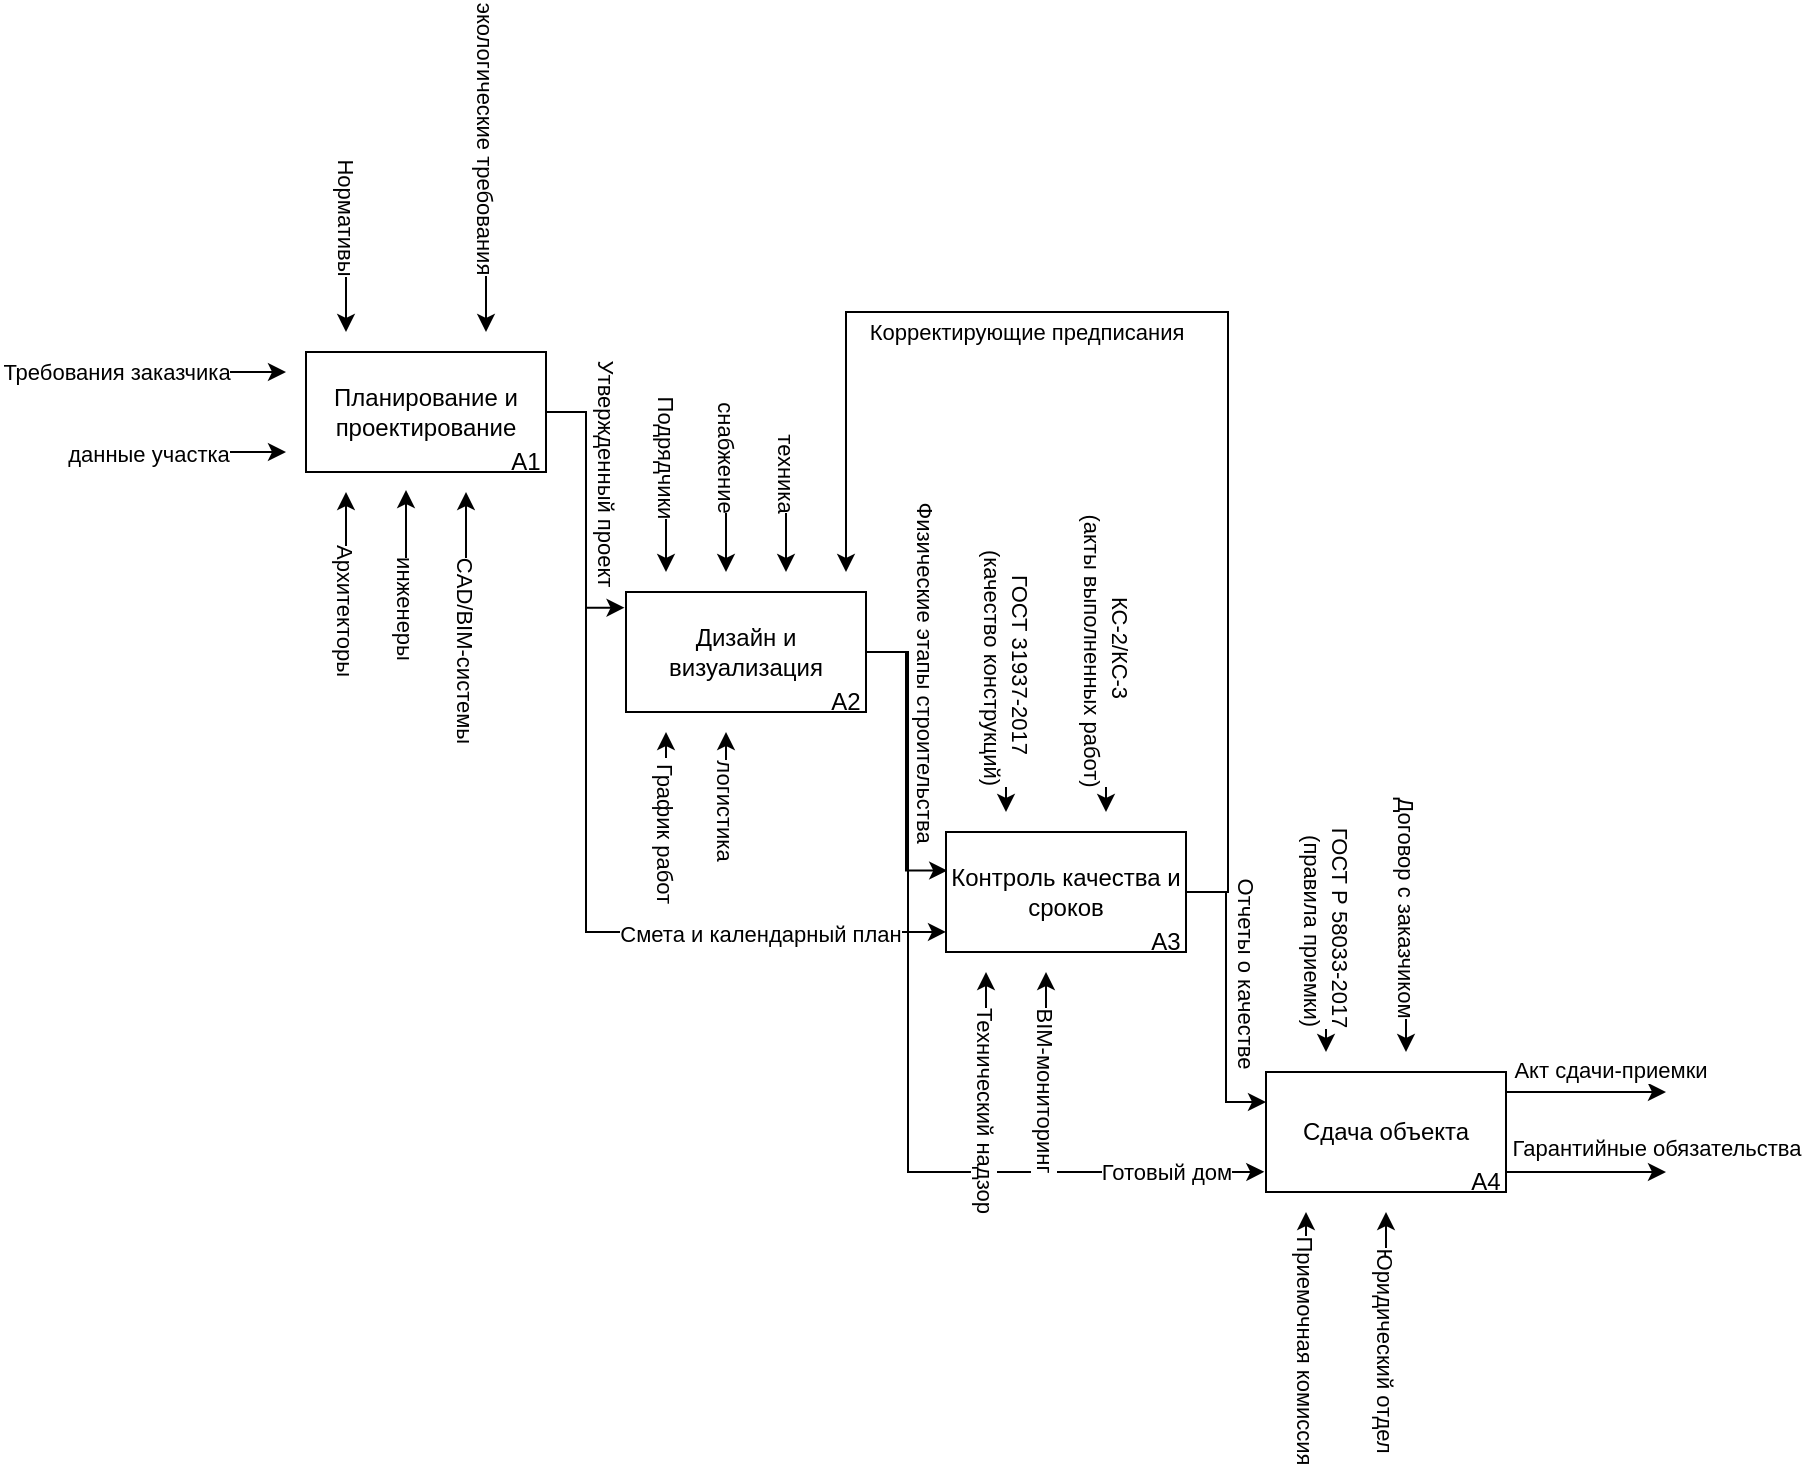 <mxfile version="26.2.8">
  <diagram name="Страница — 1" id="Im8Hkbp46C7QYjV59Hgn">
    <mxGraphModel dx="783" dy="1215" grid="1" gridSize="10" guides="1" tooltips="1" connect="1" arrows="1" fold="1" page="1" pageScale="1" pageWidth="827" pageHeight="1169" math="0" shadow="0">
      <root>
        <mxCell id="0" />
        <mxCell id="1" parent="0" />
        <mxCell id="pv4b56lPpnPDwdpj_agd-19" style="edgeStyle=orthogonalEdgeStyle;rounded=0;orthogonalLoop=1;jettySize=auto;html=1;entryX=-0.006;entryY=0.131;entryDx=0;entryDy=0;entryPerimeter=0;" edge="1" parent="1" source="pv4b56lPpnPDwdpj_agd-1" target="pv4b56lPpnPDwdpj_agd-2">
          <mxGeometry relative="1" as="geometry" />
        </mxCell>
        <mxCell id="pv4b56lPpnPDwdpj_agd-20" value="Утвержденный проект" style="edgeLabel;html=1;align=center;verticalAlign=middle;resizable=0;points=[];rotation=90;" vertex="1" connectable="0" parent="pv4b56lPpnPDwdpj_agd-19">
          <mxGeometry x="-0.079" y="-1" relative="1" as="geometry">
            <mxPoint x="11" y="-13" as="offset" />
          </mxGeometry>
        </mxCell>
        <mxCell id="pv4b56lPpnPDwdpj_agd-1" value="Планирование и проектирование" style="rounded=0;whiteSpace=wrap;html=1;" vertex="1" parent="1">
          <mxGeometry x="240" y="300" width="120" height="60" as="geometry" />
        </mxCell>
        <mxCell id="pv4b56lPpnPDwdpj_agd-52" style="edgeStyle=orthogonalEdgeStyle;rounded=0;orthogonalLoop=1;jettySize=auto;html=1;entryX=-0.007;entryY=0.832;entryDx=0;entryDy=0;entryPerimeter=0;" edge="1" parent="1" source="pv4b56lPpnPDwdpj_agd-2" target="pv4b56lPpnPDwdpj_agd-25">
          <mxGeometry relative="1" as="geometry">
            <mxPoint x="710" y="720" as="targetPoint" />
            <Array as="points">
              <mxPoint x="541" y="450" />
              <mxPoint x="541" y="710" />
              <mxPoint x="710" y="710" />
            </Array>
          </mxGeometry>
        </mxCell>
        <mxCell id="pv4b56lPpnPDwdpj_agd-53" value="Готовый дом" style="edgeLabel;html=1;align=center;verticalAlign=middle;resizable=0;points=[];" vertex="1" connectable="0" parent="pv4b56lPpnPDwdpj_agd-52">
          <mxGeometry x="0.785" relative="1" as="geometry">
            <mxPoint as="offset" />
          </mxGeometry>
        </mxCell>
        <mxCell id="pv4b56lPpnPDwdpj_agd-2" value="Дизайн и визуализация" style="rounded=0;whiteSpace=wrap;html=1;" vertex="1" parent="1">
          <mxGeometry x="400" y="420" width="120" height="60" as="geometry" />
        </mxCell>
        <mxCell id="pv4b56lPpnPDwdpj_agd-47" style="edgeStyle=orthogonalEdgeStyle;rounded=0;orthogonalLoop=1;jettySize=auto;html=1;" edge="1" parent="1" source="pv4b56lPpnPDwdpj_agd-3">
          <mxGeometry relative="1" as="geometry">
            <mxPoint x="510" y="410" as="targetPoint" />
            <Array as="points">
              <mxPoint x="701" y="570" />
              <mxPoint x="701" y="280" />
              <mxPoint x="510" y="280" />
            </Array>
          </mxGeometry>
        </mxCell>
        <mxCell id="pv4b56lPpnPDwdpj_agd-48" value="Корректирующие предписания" style="edgeLabel;html=1;align=center;verticalAlign=middle;resizable=0;points=[];rotation=0;" vertex="1" connectable="0" parent="pv4b56lPpnPDwdpj_agd-47">
          <mxGeometry x="0.845" y="1" relative="1" as="geometry">
            <mxPoint x="89" y="-71" as="offset" />
          </mxGeometry>
        </mxCell>
        <mxCell id="pv4b56lPpnPDwdpj_agd-50" style="edgeStyle=orthogonalEdgeStyle;rounded=0;orthogonalLoop=1;jettySize=auto;html=1;entryX=0;entryY=0.25;entryDx=0;entryDy=0;" edge="1" parent="1" source="pv4b56lPpnPDwdpj_agd-3" target="pv4b56lPpnPDwdpj_agd-25">
          <mxGeometry relative="1" as="geometry" />
        </mxCell>
        <mxCell id="pv4b56lPpnPDwdpj_agd-51" value="Отчеты о качестве" style="edgeLabel;html=1;align=center;verticalAlign=middle;resizable=0;points=[];rotation=90;" vertex="1" connectable="0" parent="pv4b56lPpnPDwdpj_agd-50">
          <mxGeometry x="-0.584" relative="1" as="geometry">
            <mxPoint x="10" y="30" as="offset" />
          </mxGeometry>
        </mxCell>
        <mxCell id="pv4b56lPpnPDwdpj_agd-3" value="Контроль качества и сроков" style="rounded=0;whiteSpace=wrap;html=1;" vertex="1" parent="1">
          <mxGeometry x="560" y="540" width="120" height="60" as="geometry" />
        </mxCell>
        <mxCell id="pv4b56lPpnPDwdpj_agd-4" value="" style="endArrow=classic;html=1;rounded=0;" edge="1" parent="1">
          <mxGeometry width="50" height="50" relative="1" as="geometry">
            <mxPoint x="260" y="240" as="sourcePoint" />
            <mxPoint x="260" y="290" as="targetPoint" />
          </mxGeometry>
        </mxCell>
        <mxCell id="pv4b56lPpnPDwdpj_agd-7" value="Нормативы" style="edgeLabel;html=1;align=center;verticalAlign=middle;resizable=0;points=[];rotation=90;" vertex="1" connectable="0" parent="pv4b56lPpnPDwdpj_agd-4">
          <mxGeometry x="-0.922" relative="1" as="geometry">
            <mxPoint y="-10" as="offset" />
          </mxGeometry>
        </mxCell>
        <mxCell id="pv4b56lPpnPDwdpj_agd-5" value="" style="endArrow=classic;html=1;rounded=0;" edge="1" parent="1">
          <mxGeometry width="50" height="50" relative="1" as="geometry">
            <mxPoint x="330" y="240" as="sourcePoint" />
            <mxPoint x="330" y="290" as="targetPoint" />
          </mxGeometry>
        </mxCell>
        <mxCell id="pv4b56lPpnPDwdpj_agd-6" value="экологические требования" style="edgeLabel;html=1;align=center;verticalAlign=middle;resizable=0;points=[];rotation=90;" vertex="1" connectable="0" parent="pv4b56lPpnPDwdpj_agd-5">
          <mxGeometry x="-0.503" relative="1" as="geometry">
            <mxPoint y="-60" as="offset" />
          </mxGeometry>
        </mxCell>
        <mxCell id="pv4b56lPpnPDwdpj_agd-8" value="A1" style="text;html=1;align=center;verticalAlign=middle;whiteSpace=wrap;rounded=0;" vertex="1" parent="1">
          <mxGeometry x="340" y="350" width="20" height="10" as="geometry" />
        </mxCell>
        <mxCell id="pv4b56lPpnPDwdpj_agd-9" value="A2" style="text;html=1;align=center;verticalAlign=middle;whiteSpace=wrap;rounded=0;" vertex="1" parent="1">
          <mxGeometry x="500" y="470" width="20" height="10" as="geometry" />
        </mxCell>
        <mxCell id="pv4b56lPpnPDwdpj_agd-10" value="A3" style="text;html=1;align=center;verticalAlign=middle;whiteSpace=wrap;rounded=0;" vertex="1" parent="1">
          <mxGeometry x="660" y="590" width="20" height="10" as="geometry" />
        </mxCell>
        <mxCell id="pv4b56lPpnPDwdpj_agd-11" value="" style="endArrow=classic;html=1;rounded=0;" edge="1" parent="1">
          <mxGeometry width="50" height="50" relative="1" as="geometry">
            <mxPoint x="260" y="410" as="sourcePoint" />
            <mxPoint x="260" y="370" as="targetPoint" />
          </mxGeometry>
        </mxCell>
        <mxCell id="pv4b56lPpnPDwdpj_agd-12" value="Архитекторы" style="edgeLabel;html=1;align=center;verticalAlign=middle;resizable=0;points=[];rotation=90;" vertex="1" connectable="0" parent="pv4b56lPpnPDwdpj_agd-11">
          <mxGeometry x="-0.922" relative="1" as="geometry">
            <mxPoint y="20" as="offset" />
          </mxGeometry>
        </mxCell>
        <mxCell id="pv4b56lPpnPDwdpj_agd-13" value="" style="endArrow=classic;html=1;rounded=0;" edge="1" parent="1">
          <mxGeometry width="50" height="50" relative="1" as="geometry">
            <mxPoint x="320" y="410" as="sourcePoint" />
            <mxPoint x="320" y="370" as="targetPoint" />
          </mxGeometry>
        </mxCell>
        <mxCell id="pv4b56lPpnPDwdpj_agd-14" value="CAD/BIM-системы" style="edgeLabel;html=1;align=center;verticalAlign=middle;resizable=0;points=[];rotation=90;" vertex="1" connectable="0" parent="pv4b56lPpnPDwdpj_agd-13">
          <mxGeometry x="-0.922" relative="1" as="geometry">
            <mxPoint y="40" as="offset" />
          </mxGeometry>
        </mxCell>
        <mxCell id="pv4b56lPpnPDwdpj_agd-15" value="" style="endArrow=classic;html=1;rounded=0;" edge="1" parent="1">
          <mxGeometry width="50" height="50" relative="1" as="geometry">
            <mxPoint x="180" y="310" as="sourcePoint" />
            <mxPoint x="230" y="310" as="targetPoint" />
          </mxGeometry>
        </mxCell>
        <mxCell id="pv4b56lPpnPDwdpj_agd-17" value="Требования заказчика" style="edgeLabel;html=1;align=center;verticalAlign=middle;resizable=0;points=[];" vertex="1" connectable="0" parent="pv4b56lPpnPDwdpj_agd-15">
          <mxGeometry x="-0.427" relative="1" as="geometry">
            <mxPoint x="-50" as="offset" />
          </mxGeometry>
        </mxCell>
        <mxCell id="pv4b56lPpnPDwdpj_agd-16" value="" style="endArrow=classic;html=1;rounded=0;" edge="1" parent="1">
          <mxGeometry width="50" height="50" relative="1" as="geometry">
            <mxPoint x="180" y="350" as="sourcePoint" />
            <mxPoint x="230" y="350" as="targetPoint" />
          </mxGeometry>
        </mxCell>
        <mxCell id="pv4b56lPpnPDwdpj_agd-18" value="данные участка" style="edgeLabel;html=1;align=center;verticalAlign=middle;resizable=0;points=[];" vertex="1" connectable="0" parent="pv4b56lPpnPDwdpj_agd-16">
          <mxGeometry x="-0.569" y="-1" relative="1" as="geometry">
            <mxPoint x="-30" as="offset" />
          </mxGeometry>
        </mxCell>
        <mxCell id="pv4b56lPpnPDwdpj_agd-21" value="" style="endArrow=classic;html=1;rounded=0;" edge="1" parent="1">
          <mxGeometry width="50" height="50" relative="1" as="geometry">
            <mxPoint x="290" y="409" as="sourcePoint" />
            <mxPoint x="290" y="369" as="targetPoint" />
          </mxGeometry>
        </mxCell>
        <mxCell id="pv4b56lPpnPDwdpj_agd-22" value="инженеры" style="edgeLabel;html=1;align=center;verticalAlign=middle;resizable=0;points=[];rotation=90;" vertex="1" connectable="0" parent="pv4b56lPpnPDwdpj_agd-21">
          <mxGeometry x="-0.922" relative="1" as="geometry">
            <mxPoint y="20" as="offset" />
          </mxGeometry>
        </mxCell>
        <mxCell id="pv4b56lPpnPDwdpj_agd-23" style="edgeStyle=orthogonalEdgeStyle;rounded=0;orthogonalLoop=1;jettySize=auto;html=1;entryX=0;entryY=0.833;entryDx=0;entryDy=0;entryPerimeter=0;" edge="1" parent="1" source="pv4b56lPpnPDwdpj_agd-1" target="pv4b56lPpnPDwdpj_agd-3">
          <mxGeometry relative="1" as="geometry">
            <Array as="points">
              <mxPoint x="380" y="330" />
              <mxPoint x="380" y="590" />
            </Array>
          </mxGeometry>
        </mxCell>
        <mxCell id="pv4b56lPpnPDwdpj_agd-24" value="Смета и календарный план" style="edgeLabel;html=1;align=center;verticalAlign=middle;resizable=0;points=[];" vertex="1" connectable="0" parent="pv4b56lPpnPDwdpj_agd-23">
          <mxGeometry x="0.594" y="-1" relative="1" as="geometry">
            <mxPoint as="offset" />
          </mxGeometry>
        </mxCell>
        <mxCell id="pv4b56lPpnPDwdpj_agd-25" value="Сдача объекта" style="rounded=0;whiteSpace=wrap;html=1;" vertex="1" parent="1">
          <mxGeometry x="720" y="660" width="120" height="60" as="geometry" />
        </mxCell>
        <mxCell id="pv4b56lPpnPDwdpj_agd-26" value="A4" style="text;html=1;align=center;verticalAlign=middle;whiteSpace=wrap;rounded=0;" vertex="1" parent="1">
          <mxGeometry x="820" y="710" width="20" height="10" as="geometry" />
        </mxCell>
        <mxCell id="pv4b56lPpnPDwdpj_agd-27" value="" style="endArrow=classic;html=1;rounded=0;" edge="1" parent="1">
          <mxGeometry width="50" height="50" relative="1" as="geometry">
            <mxPoint x="420" y="530" as="sourcePoint" />
            <mxPoint x="420" y="490" as="targetPoint" />
          </mxGeometry>
        </mxCell>
        <mxCell id="pv4b56lPpnPDwdpj_agd-28" value="&amp;nbsp;График работ" style="edgeLabel;html=1;align=center;verticalAlign=middle;resizable=0;points=[];rotation=90;" vertex="1" connectable="0" parent="pv4b56lPpnPDwdpj_agd-27">
          <mxGeometry x="-0.922" relative="1" as="geometry">
            <mxPoint y="10" as="offset" />
          </mxGeometry>
        </mxCell>
        <mxCell id="pv4b56lPpnPDwdpj_agd-29" value="" style="endArrow=classic;html=1;rounded=0;" edge="1" parent="1">
          <mxGeometry width="50" height="50" relative="1" as="geometry">
            <mxPoint x="450" y="530" as="sourcePoint" />
            <mxPoint x="450" y="490" as="targetPoint" />
          </mxGeometry>
        </mxCell>
        <mxCell id="pv4b56lPpnPDwdpj_agd-30" value="логистика" style="edgeLabel;html=1;align=center;verticalAlign=middle;resizable=0;points=[];rotation=90;" vertex="1" connectable="0" parent="pv4b56lPpnPDwdpj_agd-29">
          <mxGeometry x="-0.922" relative="1" as="geometry">
            <mxPoint as="offset" />
          </mxGeometry>
        </mxCell>
        <mxCell id="pv4b56lPpnPDwdpj_agd-31" value="" style="endArrow=classic;html=1;rounded=0;" edge="1" parent="1">
          <mxGeometry width="50" height="50" relative="1" as="geometry">
            <mxPoint x="420" y="360" as="sourcePoint" />
            <mxPoint x="420" y="410" as="targetPoint" />
          </mxGeometry>
        </mxCell>
        <mxCell id="pv4b56lPpnPDwdpj_agd-32" value="Подрядчики" style="edgeLabel;html=1;align=center;verticalAlign=middle;resizable=0;points=[];rotation=90;" vertex="1" connectable="0" parent="pv4b56lPpnPDwdpj_agd-31">
          <mxGeometry x="-0.922" relative="1" as="geometry">
            <mxPoint y="-10" as="offset" />
          </mxGeometry>
        </mxCell>
        <mxCell id="pv4b56lPpnPDwdpj_agd-33" value="" style="endArrow=classic;html=1;rounded=0;" edge="1" parent="1">
          <mxGeometry width="50" height="50" relative="1" as="geometry">
            <mxPoint x="450" y="360" as="sourcePoint" />
            <mxPoint x="450" y="410" as="targetPoint" />
          </mxGeometry>
        </mxCell>
        <mxCell id="pv4b56lPpnPDwdpj_agd-34" value="снабжение" style="edgeLabel;html=1;align=center;verticalAlign=middle;resizable=0;points=[];rotation=90;" vertex="1" connectable="0" parent="pv4b56lPpnPDwdpj_agd-33">
          <mxGeometry x="-0.922" relative="1" as="geometry">
            <mxPoint y="-10" as="offset" />
          </mxGeometry>
        </mxCell>
        <mxCell id="pv4b56lPpnPDwdpj_agd-35" value="" style="endArrow=classic;html=1;rounded=0;" edge="1" parent="1">
          <mxGeometry width="50" height="50" relative="1" as="geometry">
            <mxPoint x="480" y="360" as="sourcePoint" />
            <mxPoint x="480" y="410" as="targetPoint" />
          </mxGeometry>
        </mxCell>
        <mxCell id="pv4b56lPpnPDwdpj_agd-36" value="техника" style="edgeLabel;html=1;align=center;verticalAlign=middle;resizable=0;points=[];rotation=90;" vertex="1" connectable="0" parent="pv4b56lPpnPDwdpj_agd-35">
          <mxGeometry x="-0.922" relative="1" as="geometry">
            <mxPoint y="-2" as="offset" />
          </mxGeometry>
        </mxCell>
        <mxCell id="pv4b56lPpnPDwdpj_agd-37" style="edgeStyle=orthogonalEdgeStyle;rounded=0;orthogonalLoop=1;jettySize=auto;html=1;entryX=0.005;entryY=0.321;entryDx=0;entryDy=0;entryPerimeter=0;" edge="1" parent="1" source="pv4b56lPpnPDwdpj_agd-2" target="pv4b56lPpnPDwdpj_agd-3">
          <mxGeometry relative="1" as="geometry" />
        </mxCell>
        <mxCell id="pv4b56lPpnPDwdpj_agd-38" value="Физические этапы строительства" style="edgeLabel;html=1;align=center;verticalAlign=middle;resizable=0;points=[];rotation=90;" vertex="1" connectable="0" parent="pv4b56lPpnPDwdpj_agd-37">
          <mxGeometry x="-0.192" y="2" relative="1" as="geometry">
            <mxPoint x="8" y="-31" as="offset" />
          </mxGeometry>
        </mxCell>
        <mxCell id="pv4b56lPpnPDwdpj_agd-39" value="" style="endArrow=classic;html=1;rounded=0;" edge="1" parent="1">
          <mxGeometry width="50" height="50" relative="1" as="geometry">
            <mxPoint x="590" y="480" as="sourcePoint" />
            <mxPoint x="590" y="530" as="targetPoint" />
          </mxGeometry>
        </mxCell>
        <mxCell id="pv4b56lPpnPDwdpj_agd-40" value="ГОСТ 31937-2017&amp;nbsp;&lt;div&gt;(качество конструкций)&lt;/div&gt;" style="edgeLabel;html=1;align=center;verticalAlign=middle;resizable=0;points=[];rotation=90;" vertex="1" connectable="0" parent="pv4b56lPpnPDwdpj_agd-39">
          <mxGeometry x="-0.922" relative="1" as="geometry">
            <mxPoint y="-25" as="offset" />
          </mxGeometry>
        </mxCell>
        <mxCell id="pv4b56lPpnPDwdpj_agd-41" value="" style="endArrow=classic;html=1;rounded=0;" edge="1" parent="1">
          <mxGeometry width="50" height="50" relative="1" as="geometry">
            <mxPoint x="640" y="480" as="sourcePoint" />
            <mxPoint x="640" y="530" as="targetPoint" />
          </mxGeometry>
        </mxCell>
        <mxCell id="pv4b56lPpnPDwdpj_agd-42" value="КС-2/КС-3&lt;div&gt;&amp;nbsp;(акты выполненных работ)&lt;/div&gt;" style="edgeLabel;html=1;align=center;verticalAlign=middle;resizable=0;points=[];rotation=90;" vertex="1" connectable="0" parent="pv4b56lPpnPDwdpj_agd-41">
          <mxGeometry x="-0.922" relative="1" as="geometry">
            <mxPoint y="-35" as="offset" />
          </mxGeometry>
        </mxCell>
        <mxCell id="pv4b56lPpnPDwdpj_agd-43" value="" style="endArrow=classic;html=1;rounded=0;" edge="1" parent="1">
          <mxGeometry width="50" height="50" relative="1" as="geometry">
            <mxPoint x="580" y="650" as="sourcePoint" />
            <mxPoint x="580" y="610" as="targetPoint" />
          </mxGeometry>
        </mxCell>
        <mxCell id="pv4b56lPpnPDwdpj_agd-44" value="Технический надзор" style="edgeLabel;html=1;align=center;verticalAlign=middle;resizable=0;points=[];rotation=90;" vertex="1" connectable="0" parent="pv4b56lPpnPDwdpj_agd-43">
          <mxGeometry x="-0.922" relative="1" as="geometry">
            <mxPoint y="30" as="offset" />
          </mxGeometry>
        </mxCell>
        <mxCell id="pv4b56lPpnPDwdpj_agd-45" value="" style="endArrow=classic;html=1;rounded=0;" edge="1" parent="1">
          <mxGeometry width="50" height="50" relative="1" as="geometry">
            <mxPoint x="610" y="650" as="sourcePoint" />
            <mxPoint x="610" y="610" as="targetPoint" />
          </mxGeometry>
        </mxCell>
        <mxCell id="pv4b56lPpnPDwdpj_agd-46" value="BIM-мониторинг" style="edgeLabel;html=1;align=center;verticalAlign=middle;resizable=0;points=[];rotation=90;" vertex="1" connectable="0" parent="pv4b56lPpnPDwdpj_agd-45">
          <mxGeometry x="-0.922" relative="1" as="geometry">
            <mxPoint y="20" as="offset" />
          </mxGeometry>
        </mxCell>
        <mxCell id="pv4b56lPpnPDwdpj_agd-54" value="" style="endArrow=classic;html=1;rounded=0;" edge="1" parent="1">
          <mxGeometry width="50" height="50" relative="1" as="geometry">
            <mxPoint x="750" y="600" as="sourcePoint" />
            <mxPoint x="750" y="650" as="targetPoint" />
          </mxGeometry>
        </mxCell>
        <mxCell id="pv4b56lPpnPDwdpj_agd-55" value="ГОСТ Р 58033-2017&lt;div&gt;&amp;nbsp;(правила приемки)&lt;/div&gt;" style="edgeLabel;html=1;align=center;verticalAlign=middle;resizable=0;points=[];rotation=90;" vertex="1" connectable="0" parent="pv4b56lPpnPDwdpj_agd-54">
          <mxGeometry x="-0.922" relative="1" as="geometry">
            <mxPoint y="-15" as="offset" />
          </mxGeometry>
        </mxCell>
        <mxCell id="pv4b56lPpnPDwdpj_agd-56" value="" style="endArrow=classic;html=1;rounded=0;" edge="1" parent="1">
          <mxGeometry width="50" height="50" relative="1" as="geometry">
            <mxPoint x="790" y="600" as="sourcePoint" />
            <mxPoint x="790" y="650" as="targetPoint" />
          </mxGeometry>
        </mxCell>
        <mxCell id="pv4b56lPpnPDwdpj_agd-57" value="Договор с заказчиком" style="edgeLabel;html=1;align=center;verticalAlign=middle;resizable=0;points=[];rotation=90;" vertex="1" connectable="0" parent="pv4b56lPpnPDwdpj_agd-56">
          <mxGeometry x="-0.922" relative="1" as="geometry">
            <mxPoint y="-25" as="offset" />
          </mxGeometry>
        </mxCell>
        <mxCell id="pv4b56lPpnPDwdpj_agd-58" value="" style="endArrow=classic;html=1;rounded=0;" edge="1" parent="1">
          <mxGeometry width="50" height="50" relative="1" as="geometry">
            <mxPoint x="740" y="770" as="sourcePoint" />
            <mxPoint x="740" y="730" as="targetPoint" />
          </mxGeometry>
        </mxCell>
        <mxCell id="pv4b56lPpnPDwdpj_agd-59" value="Приемочная комиссия" style="edgeLabel;html=1;align=center;verticalAlign=middle;resizable=0;points=[];rotation=90;" vertex="1" connectable="0" parent="pv4b56lPpnPDwdpj_agd-58">
          <mxGeometry x="-0.922" relative="1" as="geometry">
            <mxPoint y="30" as="offset" />
          </mxGeometry>
        </mxCell>
        <mxCell id="pv4b56lPpnPDwdpj_agd-60" value="" style="endArrow=classic;html=1;rounded=0;" edge="1" parent="1">
          <mxGeometry width="50" height="50" relative="1" as="geometry">
            <mxPoint x="780" y="770" as="sourcePoint" />
            <mxPoint x="780" y="730" as="targetPoint" />
          </mxGeometry>
        </mxCell>
        <mxCell id="pv4b56lPpnPDwdpj_agd-61" value="Юридический отдел" style="edgeLabel;html=1;align=center;verticalAlign=middle;resizable=0;points=[];rotation=90;" vertex="1" connectable="0" parent="pv4b56lPpnPDwdpj_agd-60">
          <mxGeometry x="-0.922" relative="1" as="geometry">
            <mxPoint y="30" as="offset" />
          </mxGeometry>
        </mxCell>
        <mxCell id="pv4b56lPpnPDwdpj_agd-62" value="" style="endArrow=classic;html=1;rounded=0;" edge="1" parent="1">
          <mxGeometry width="50" height="50" relative="1" as="geometry">
            <mxPoint x="840" y="670" as="sourcePoint" />
            <mxPoint x="920" y="670" as="targetPoint" />
          </mxGeometry>
        </mxCell>
        <mxCell id="pv4b56lPpnPDwdpj_agd-64" value="Акт сдачи-приемки" style="edgeLabel;html=1;align=center;verticalAlign=middle;resizable=0;points=[];" vertex="1" connectable="0" parent="pv4b56lPpnPDwdpj_agd-62">
          <mxGeometry x="0.55" y="1" relative="1" as="geometry">
            <mxPoint x="-10" y="-10" as="offset" />
          </mxGeometry>
        </mxCell>
        <mxCell id="pv4b56lPpnPDwdpj_agd-63" value="" style="endArrow=classic;html=1;rounded=0;" edge="1" parent="1">
          <mxGeometry width="50" height="50" relative="1" as="geometry">
            <mxPoint x="840" y="710" as="sourcePoint" />
            <mxPoint x="920" y="710" as="targetPoint" />
          </mxGeometry>
        </mxCell>
        <mxCell id="pv4b56lPpnPDwdpj_agd-65" value="Гарантийные обязательства" style="edgeLabel;html=1;align=center;verticalAlign=middle;resizable=0;points=[];" vertex="1" connectable="0" parent="pv4b56lPpnPDwdpj_agd-63">
          <mxGeometry x="-0.127" y="2" relative="1" as="geometry">
            <mxPoint x="40" y="-10" as="offset" />
          </mxGeometry>
        </mxCell>
      </root>
    </mxGraphModel>
  </diagram>
</mxfile>
